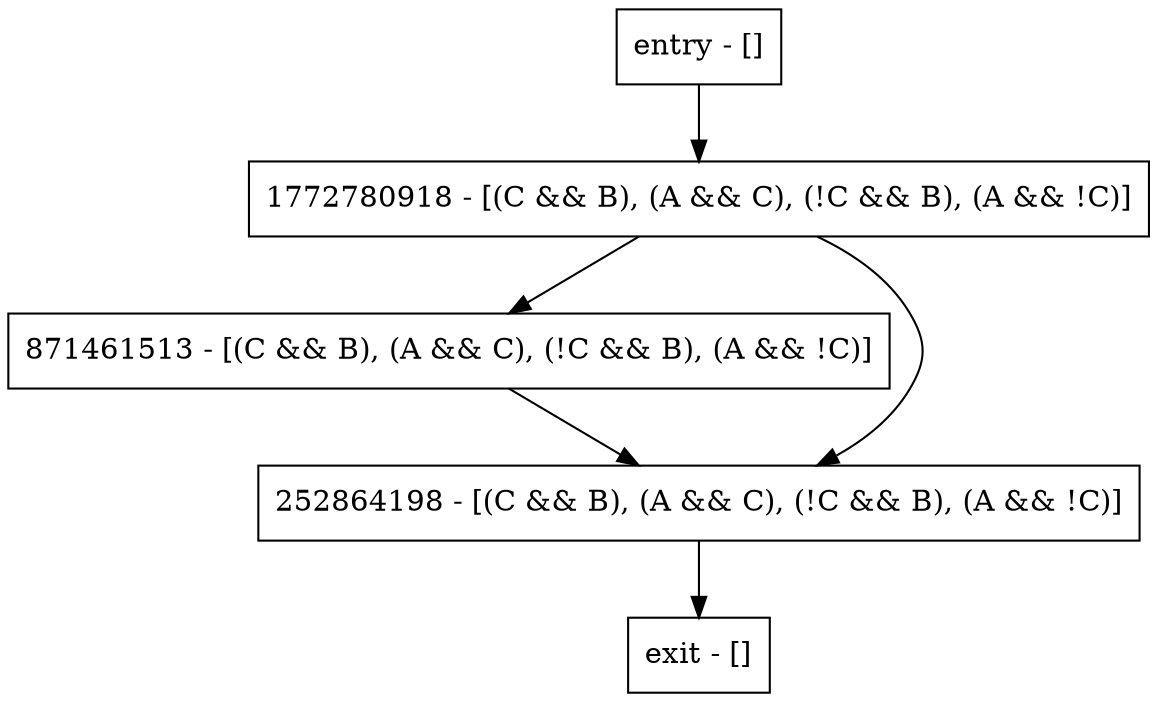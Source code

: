 digraph foo {
node [shape=record];
entry [label="entry - []"];
exit [label="exit - []"];
1772780918 [label="1772780918 - [(C && B), (A && C), (!C && B), (A && !C)]"];
871461513 [label="871461513 - [(C && B), (A && C), (!C && B), (A && !C)]"];
252864198 [label="252864198 - [(C && B), (A && C), (!C && B), (A && !C)]"];
entry;
exit;
entry -> 1772780918;
1772780918 -> 871461513;
1772780918 -> 252864198;
871461513 -> 252864198;
252864198 -> exit;
}
